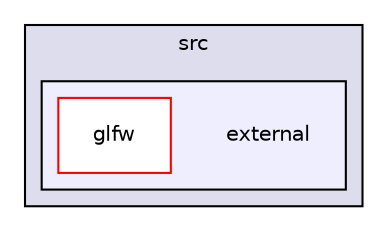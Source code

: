 digraph "build/_deps/raylib-src/src/external" {
  compound=true
  node [ fontsize="10", fontname="Helvetica"];
  edge [ labelfontsize="10", labelfontname="Helvetica"];
  subgraph clusterdir_890daf0ba6a2ac3d9ba4da650bd7b2ed {
    graph [ bgcolor="#ddddee", pencolor="black", label="src" fontname="Helvetica", fontsize="10", URL="dir_890daf0ba6a2ac3d9ba4da650bd7b2ed.html"]
  subgraph clusterdir_5abd5f3fed7055a31ab2ad33474b1ba6 {
    graph [ bgcolor="#eeeeff", pencolor="black", label="" URL="dir_5abd5f3fed7055a31ab2ad33474b1ba6.html"];
    dir_5abd5f3fed7055a31ab2ad33474b1ba6 [shape=plaintext label="external"];
  dir_b4599f354c2edf785354360e006d8098 [shape=box label="glfw" fillcolor="white" style="filled" color="red" URL="dir_b4599f354c2edf785354360e006d8098.html"];
  }
  }
}
